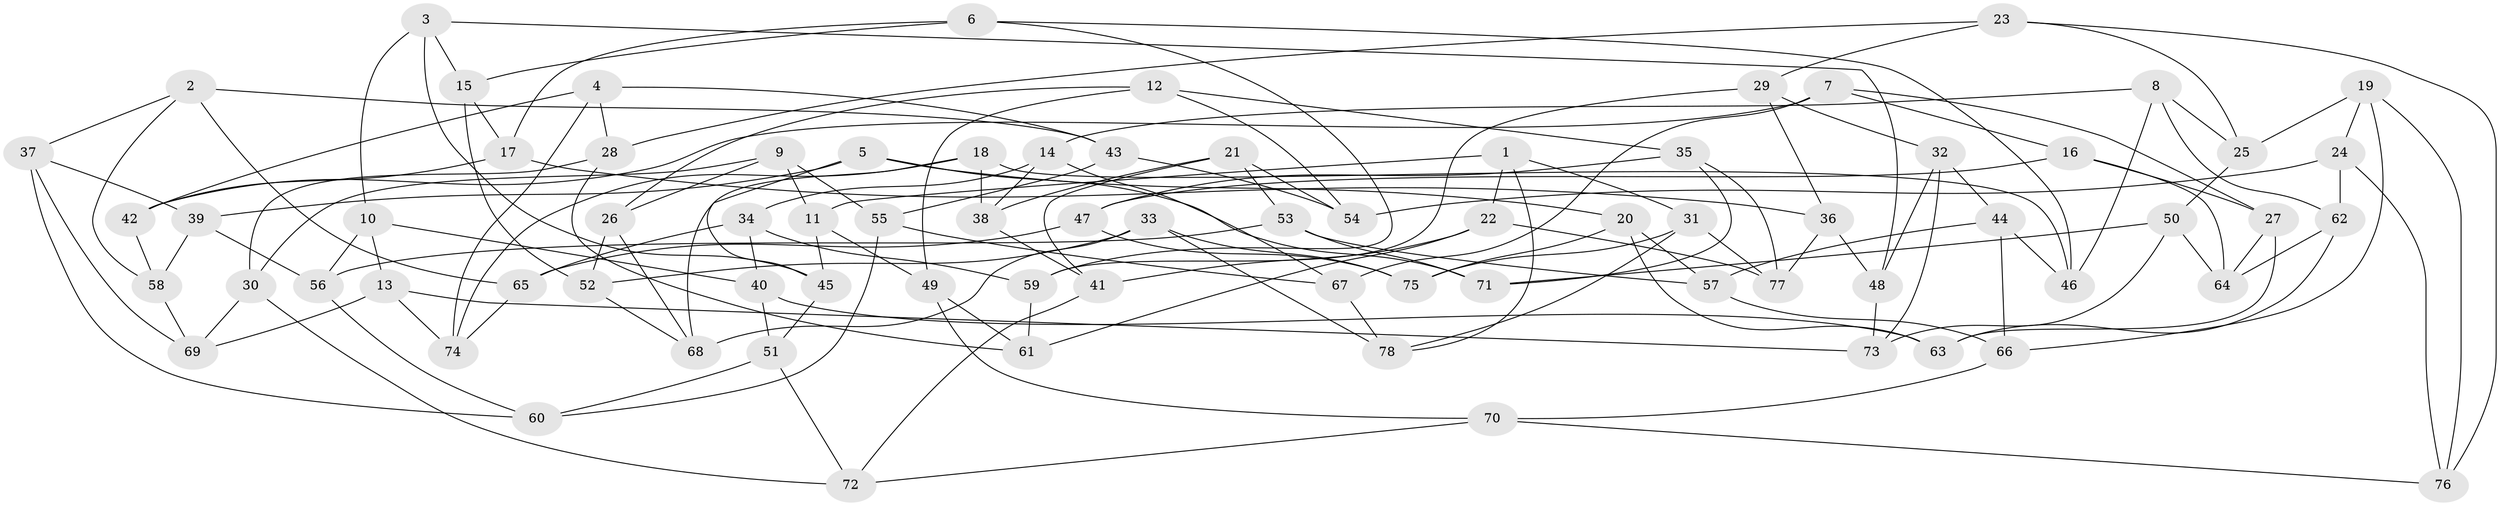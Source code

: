 // coarse degree distribution, {5: 0.20408163265306123, 6: 0.3877551020408163, 4: 0.32653061224489793, 3: 0.08163265306122448}
// Generated by graph-tools (version 1.1) at 2025/42/03/06/25 10:42:25]
// undirected, 78 vertices, 156 edges
graph export_dot {
graph [start="1"]
  node [color=gray90,style=filled];
  1;
  2;
  3;
  4;
  5;
  6;
  7;
  8;
  9;
  10;
  11;
  12;
  13;
  14;
  15;
  16;
  17;
  18;
  19;
  20;
  21;
  22;
  23;
  24;
  25;
  26;
  27;
  28;
  29;
  30;
  31;
  32;
  33;
  34;
  35;
  36;
  37;
  38;
  39;
  40;
  41;
  42;
  43;
  44;
  45;
  46;
  47;
  48;
  49;
  50;
  51;
  52;
  53;
  54;
  55;
  56;
  57;
  58;
  59;
  60;
  61;
  62;
  63;
  64;
  65;
  66;
  67;
  68;
  69;
  70;
  71;
  72;
  73;
  74;
  75;
  76;
  77;
  78;
  1 -- 78;
  1 -- 22;
  1 -- 11;
  1 -- 31;
  2 -- 58;
  2 -- 65;
  2 -- 43;
  2 -- 37;
  3 -- 15;
  3 -- 10;
  3 -- 45;
  3 -- 48;
  4 -- 28;
  4 -- 43;
  4 -- 42;
  4 -- 74;
  5 -- 45;
  5 -- 71;
  5 -- 39;
  5 -- 20;
  6 -- 17;
  6 -- 15;
  6 -- 46;
  6 -- 59;
  7 -- 27;
  7 -- 67;
  7 -- 42;
  7 -- 16;
  8 -- 14;
  8 -- 25;
  8 -- 46;
  8 -- 62;
  9 -- 11;
  9 -- 26;
  9 -- 55;
  9 -- 30;
  10 -- 13;
  10 -- 56;
  10 -- 40;
  11 -- 49;
  11 -- 45;
  12 -- 26;
  12 -- 54;
  12 -- 35;
  12 -- 49;
  13 -- 69;
  13 -- 74;
  13 -- 73;
  14 -- 38;
  14 -- 34;
  14 -- 67;
  15 -- 17;
  15 -- 52;
  16 -- 27;
  16 -- 47;
  16 -- 64;
  17 -- 36;
  17 -- 42;
  18 -- 46;
  18 -- 74;
  18 -- 38;
  18 -- 68;
  19 -- 25;
  19 -- 76;
  19 -- 66;
  19 -- 24;
  20 -- 75;
  20 -- 57;
  20 -- 63;
  21 -- 38;
  21 -- 54;
  21 -- 53;
  21 -- 41;
  22 -- 41;
  22 -- 77;
  22 -- 61;
  23 -- 28;
  23 -- 76;
  23 -- 29;
  23 -- 25;
  24 -- 54;
  24 -- 76;
  24 -- 62;
  25 -- 50;
  26 -- 68;
  26 -- 52;
  27 -- 63;
  27 -- 64;
  28 -- 61;
  28 -- 30;
  29 -- 59;
  29 -- 36;
  29 -- 32;
  30 -- 69;
  30 -- 72;
  31 -- 78;
  31 -- 77;
  31 -- 75;
  32 -- 48;
  32 -- 73;
  32 -- 44;
  33 -- 78;
  33 -- 75;
  33 -- 52;
  33 -- 68;
  34 -- 59;
  34 -- 65;
  34 -- 40;
  35 -- 47;
  35 -- 77;
  35 -- 71;
  36 -- 48;
  36 -- 77;
  37 -- 39;
  37 -- 69;
  37 -- 60;
  38 -- 41;
  39 -- 58;
  39 -- 56;
  40 -- 63;
  40 -- 51;
  41 -- 72;
  42 -- 58;
  43 -- 55;
  43 -- 54;
  44 -- 57;
  44 -- 46;
  44 -- 66;
  45 -- 51;
  47 -- 65;
  47 -- 75;
  48 -- 73;
  49 -- 70;
  49 -- 61;
  50 -- 73;
  50 -- 64;
  50 -- 71;
  51 -- 60;
  51 -- 72;
  52 -- 68;
  53 -- 57;
  53 -- 71;
  53 -- 56;
  55 -- 60;
  55 -- 67;
  56 -- 60;
  57 -- 66;
  58 -- 69;
  59 -- 61;
  62 -- 64;
  62 -- 63;
  65 -- 74;
  66 -- 70;
  67 -- 78;
  70 -- 76;
  70 -- 72;
}
